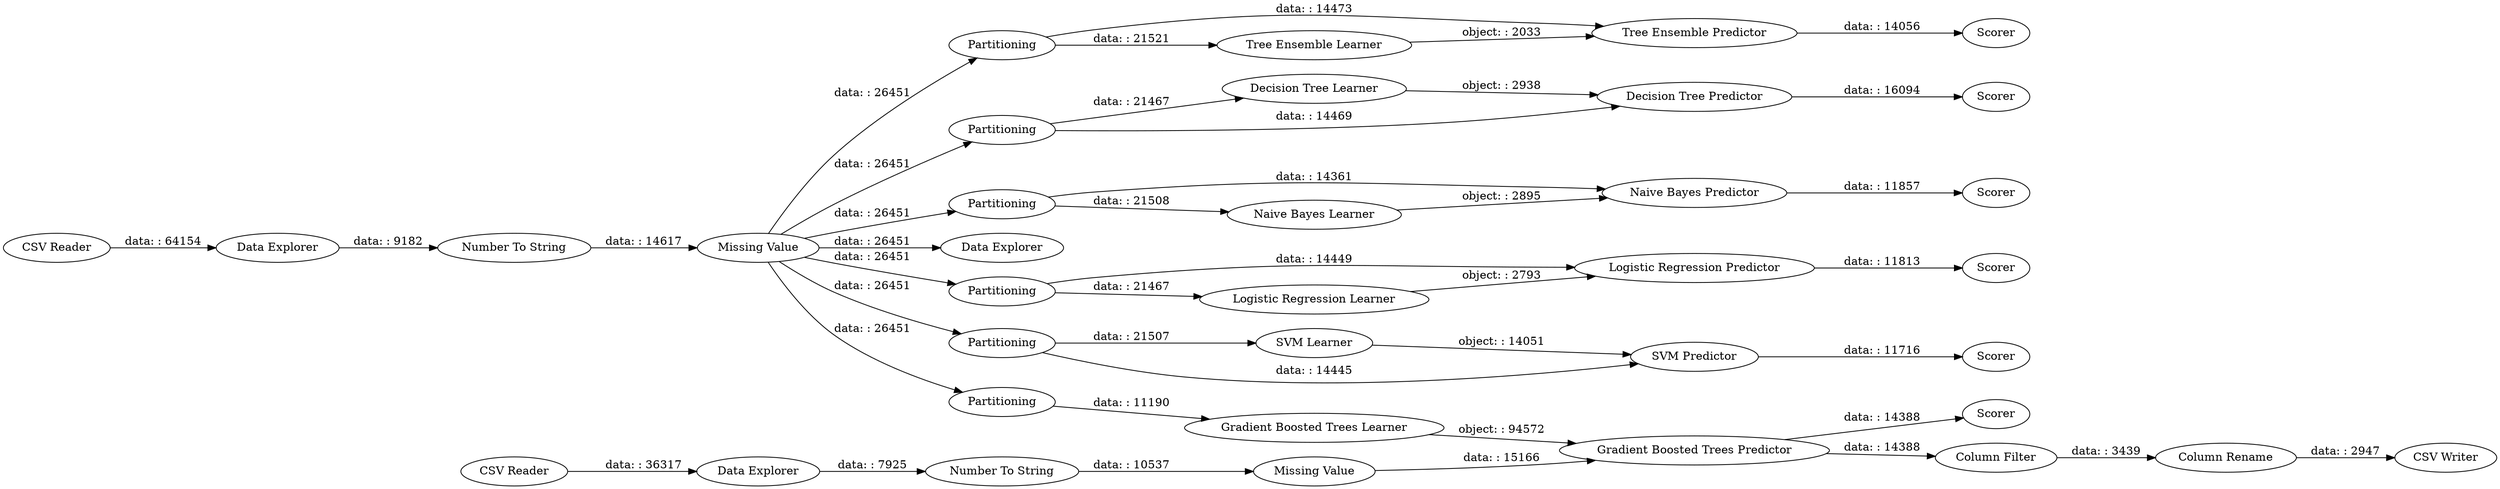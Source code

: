 digraph {
	"-523583581706328666_6" [label=Partitioning]
	"-523583581706328666_16" [label="Logistic Regression Predictor"]
	"-523583581706328666_2" [label="Data Explorer"]
	"-523583581706328666_19" [label="Decision Tree Learner"]
	"-523583581706328666_35" [label="Missing Value"]
	"-523583581706328666_1" [label="CSV Reader"]
	"-523583581706328666_5" [label="Data Explorer"]
	"-523583581706328666_28" [label="Tree Ensemble Learner"]
	"-523583581706328666_24" [label=Partitioning]
	"-523583581706328666_12" [label="SVM Predictor"]
	"-523583581706328666_36" [label="Column Filter"]
	"-523583581706328666_25" [label=Scorer]
	"-523583581706328666_4" [label="Missing Value"]
	"-523583581706328666_29" [label="Tree Ensemble Predictor"]
	"-523583581706328666_31" [label=Scorer]
	"-523583581706328666_14" [label=Partitioning]
	"-523583581706328666_10" [label=Partitioning]
	"-523583581706328666_34" [label="Number To String"]
	"-523583581706328666_30" [label=Partitioning]
	"-523583581706328666_8" [label="Naive Bayes Predictor"]
	"-523583581706328666_9" [label=Scorer]
	"-523583581706328666_22" [label="Gradient Boosted Trees Learner"]
	"-523583581706328666_11" [label="SVM Learner"]
	"-523583581706328666_18" [label=Partitioning]
	"-523583581706328666_32" [label="CSV Reader"]
	"-523583581706328666_3" [label="Number To String"]
	"-523583581706328666_38" [label="CSV Writer"]
	"-523583581706328666_20" [label="Decision Tree Predictor"]
	"-523583581706328666_37" [label="Column Rename"]
	"-523583581706328666_15" [label="Logistic Regression Learner"]
	"-523583581706328666_33" [label="Data Explorer"]
	"-523583581706328666_21" [label=Scorer]
	"-523583581706328666_23" [label="Gradient Boosted Trees Predictor"]
	"-523583581706328666_7" [label="Naive Bayes Learner"]
	"-523583581706328666_13" [label=Scorer]
	"-523583581706328666_17" [label=Scorer]
	"-523583581706328666_37" -> "-523583581706328666_38" [label="data: : 2947"]
	"-523583581706328666_33" -> "-523583581706328666_34" [label="data: : 7925"]
	"-523583581706328666_18" -> "-523583581706328666_20" [label="data: : 14469"]
	"-523583581706328666_2" -> "-523583581706328666_3" [label="data: : 9182"]
	"-523583581706328666_7" -> "-523583581706328666_8" [label="object: : 2895"]
	"-523583581706328666_28" -> "-523583581706328666_29" [label="object: : 2033"]
	"-523583581706328666_23" -> "-523583581706328666_36" [label="data: : 14388"]
	"-523583581706328666_15" -> "-523583581706328666_16" [label="object: : 2793"]
	"-523583581706328666_36" -> "-523583581706328666_37" [label="data: : 3439"]
	"-523583581706328666_30" -> "-523583581706328666_29" [label="data: : 14473"]
	"-523583581706328666_4" -> "-523583581706328666_30" [label="data: : 26451"]
	"-523583581706328666_24" -> "-523583581706328666_22" [label="data: : 11190"]
	"-523583581706328666_10" -> "-523583581706328666_11" [label="data: : 21507"]
	"-523583581706328666_14" -> "-523583581706328666_16" [label="data: : 14449"]
	"-523583581706328666_22" -> "-523583581706328666_23" [label="object: : 94572"]
	"-523583581706328666_4" -> "-523583581706328666_10" [label="data: : 26451"]
	"-523583581706328666_10" -> "-523583581706328666_12" [label="data: : 14445"]
	"-523583581706328666_23" -> "-523583581706328666_25" [label="data: : 14388"]
	"-523583581706328666_30" -> "-523583581706328666_28" [label="data: : 21521"]
	"-523583581706328666_18" -> "-523583581706328666_19" [label="data: : 21467"]
	"-523583581706328666_32" -> "-523583581706328666_33" [label="data: : 36317"]
	"-523583581706328666_12" -> "-523583581706328666_13" [label="data: : 11716"]
	"-523583581706328666_6" -> "-523583581706328666_7" [label="data: : 21508"]
	"-523583581706328666_14" -> "-523583581706328666_15" [label="data: : 21467"]
	"-523583581706328666_4" -> "-523583581706328666_24" [label="data: : 26451"]
	"-523583581706328666_35" -> "-523583581706328666_23" [label="data: : 15166"]
	"-523583581706328666_16" -> "-523583581706328666_17" [label="data: : 11813"]
	"-523583581706328666_1" -> "-523583581706328666_2" [label="data: : 64154"]
	"-523583581706328666_20" -> "-523583581706328666_21" [label="data: : 16094"]
	"-523583581706328666_4" -> "-523583581706328666_14" [label="data: : 26451"]
	"-523583581706328666_19" -> "-523583581706328666_20" [label="object: : 2938"]
	"-523583581706328666_3" -> "-523583581706328666_4" [label="data: : 14617"]
	"-523583581706328666_11" -> "-523583581706328666_12" [label="object: : 14051"]
	"-523583581706328666_6" -> "-523583581706328666_8" [label="data: : 14361"]
	"-523583581706328666_4" -> "-523583581706328666_18" [label="data: : 26451"]
	"-523583581706328666_34" -> "-523583581706328666_35" [label="data: : 10537"]
	"-523583581706328666_4" -> "-523583581706328666_5" [label="data: : 26451"]
	"-523583581706328666_4" -> "-523583581706328666_6" [label="data: : 26451"]
	"-523583581706328666_29" -> "-523583581706328666_31" [label="data: : 14056"]
	"-523583581706328666_8" -> "-523583581706328666_9" [label="data: : 11857"]
	rankdir=LR
}

